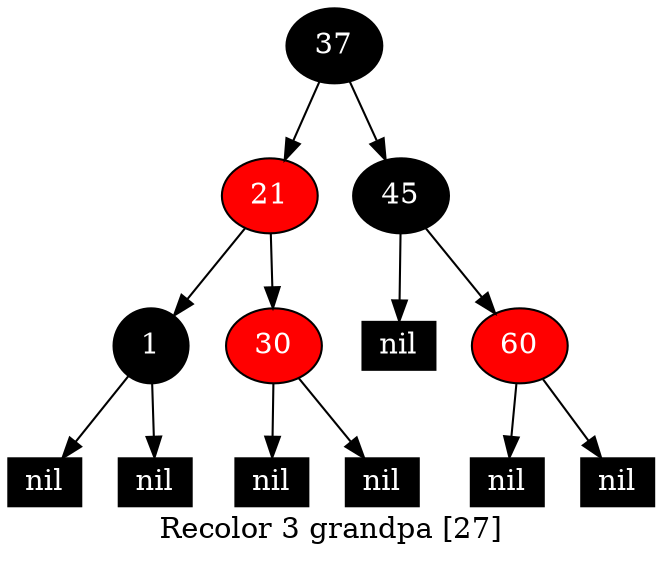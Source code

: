 digraph G {
    label="Recolor 3 grandpa [27]";
    node [width=0.5,fontcolor=white,style=filled];
    37 [fillcolor=black]
    37 -> 21
    37 -> 45
    21 [fillcolor=red]
    21 -> 1
    21 -> 30
    1 [fillcolor=black]
    1 -> NULLl1
    NULLl1 [label="nil",width=0.3,height=0.2,shape=box,fillcolor=black]
    1 -> NULLr1
    NULLr1 [label="nil",width=0.3,height=0.2,shape=box,fillcolor=black]
    30 [fillcolor=red]
    30 -> NULLl30
    NULLl30 [label="nil",width=0.3,height=0.2,shape=box,fillcolor=black]
    30 -> NULLr30
    NULLr30 [label="nil",width=0.3,height=0.2,shape=box,fillcolor=black]
    45 [fillcolor=black]
    45 -> NULLl45
    NULLl45 [label="nil",width=0.3,height=0.2,shape=box,fillcolor=black]
    45 -> 60
    60 [fillcolor=red]
    60 -> NULLl60
    NULLl60 [label="nil",width=0.3,height=0.2,shape=box,fillcolor=black]
    60 -> NULLr60
    NULLr60 [label="nil",width=0.3,height=0.2,shape=box,fillcolor=black]
}
